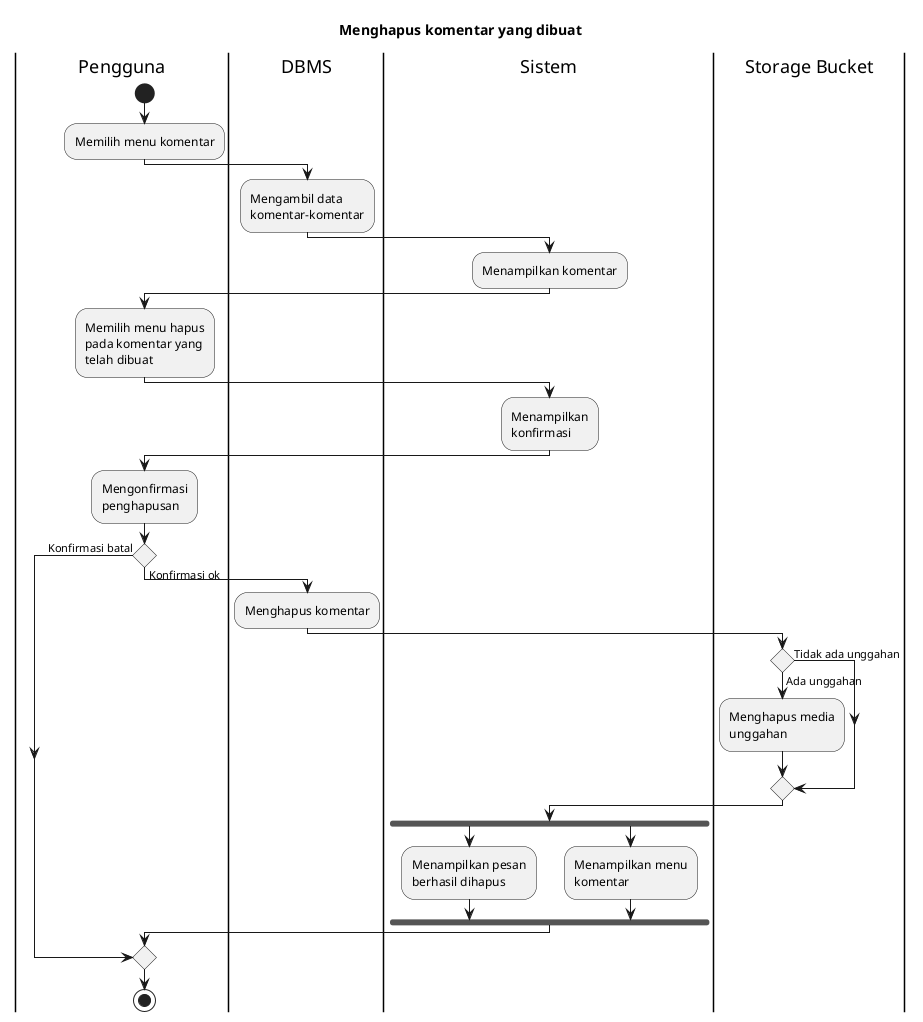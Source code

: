 @startuml UC-MAP-014 - Menghapus komentar yang dibuat 
skinparam wrapWidth 140

title Menghapus komentar yang dibuat
 
|Pengguna|
start
:Memilih menu komentar;

|DBMS|
:Mengambil data komentar-komentar;

|Sistem|
:Menampilkan komentar;

|Pengguna|
:Memilih menu hapus pada komentar yang telah dibuat;

|Sistem|
:Menampilkan konfirmasi;

|Pengguna|
:Mengonfirmasi penghapusan;

if () then (Konfirmasi ok)
  |DBMS|
  :Menghapus komentar;

  |Storage Bucket|
  if () then (Tidak ada unggahan)
  else (Ada unggahan)
  :Menghapus media unggahan;
  endif

  |Sistem|
  fork
    :Menampilkan pesan berhasil dihapus;
  fork again
    :Menampilkan menu komentar;
  endfork 
else (Konfirmasi batal)
endif

|Pengguna|
stop

@enduml